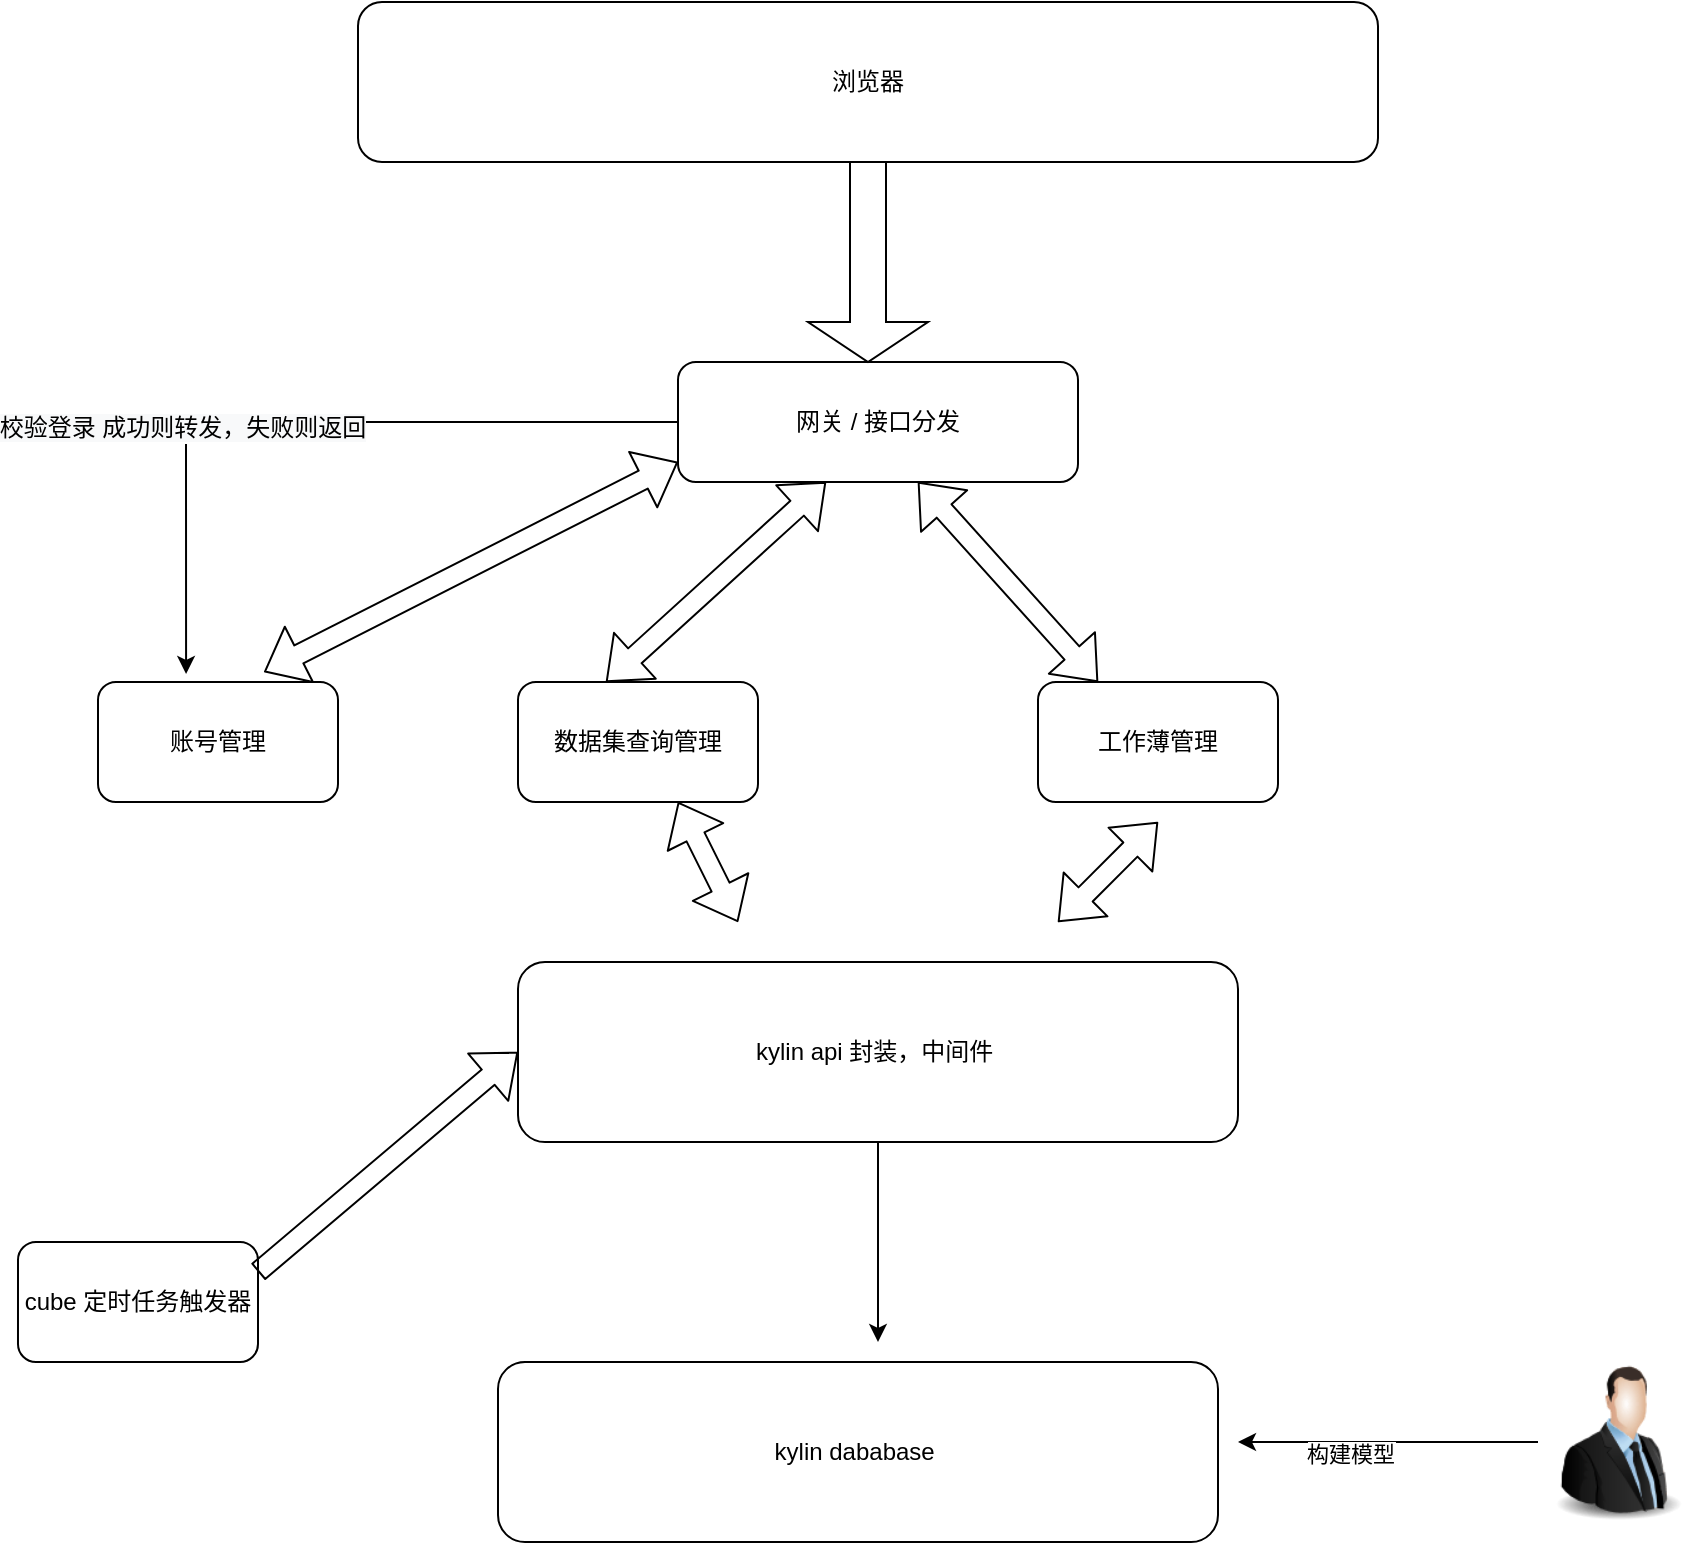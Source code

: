 <mxfile version="13.7.5" type="github">
  <diagram id="7htymyYnjj1iP1DrK9z5" name="Page-1">
    <mxGraphModel dx="1504" dy="813" grid="1" gridSize="10" guides="1" tooltips="1" connect="1" arrows="1" fold="1" page="1" pageScale="1" pageWidth="827" pageHeight="1169" math="0" shadow="0">
      <root>
        <mxCell id="0" />
        <mxCell id="1" parent="0" />
        <mxCell id="Fr4Q-PNHz20rVL-bXEv0-1" value="浏览器" style="rounded=1;whiteSpace=wrap;html=1;" parent="1" vertex="1">
          <mxGeometry x="180" y="60" width="510" height="80" as="geometry" />
        </mxCell>
        <mxCell id="ScTePoHlh0UVUIUKTLRO-4" style="edgeStyle=orthogonalEdgeStyle;rounded=0;orthogonalLoop=1;jettySize=auto;html=1;entryX=0.367;entryY=-0.067;entryDx=0;entryDy=0;entryPerimeter=0;" edge="1" parent="1" source="Fr4Q-PNHz20rVL-bXEv0-17" target="ScTePoHlh0UVUIUKTLRO-2">
          <mxGeometry relative="1" as="geometry" />
        </mxCell>
        <mxCell id="ScTePoHlh0UVUIUKTLRO-5" value="&lt;span style=&quot;font-size: 12px ; background-color: rgb(248 , 249 , 250)&quot;&gt;校验登录 成功则转发，失败则返回&lt;/span&gt;" style="edgeLabel;html=1;align=center;verticalAlign=middle;resizable=0;points=[];" vertex="1" connectable="0" parent="ScTePoHlh0UVUIUKTLRO-4">
          <mxGeometry x="0.337" y="-2" relative="1" as="geometry">
            <mxPoint as="offset" />
          </mxGeometry>
        </mxCell>
        <mxCell id="Fr4Q-PNHz20rVL-bXEv0-17" value="网关 / 接口分发" style="rounded=1;whiteSpace=wrap;html=1;" parent="1" vertex="1">
          <mxGeometry x="340" y="240" width="200" height="60" as="geometry" />
        </mxCell>
        <mxCell id="Fr4Q-PNHz20rVL-bXEv0-20" value="" style="shape=singleArrow;direction=south;whiteSpace=wrap;html=1;" parent="1" vertex="1">
          <mxGeometry x="405" y="140" width="60" height="100" as="geometry" />
        </mxCell>
        <mxCell id="Fr4Q-PNHz20rVL-bXEv0-26" value="数据集查询管理" style="rounded=1;whiteSpace=wrap;html=1;" parent="1" vertex="1">
          <mxGeometry x="260" y="400" width="120" height="60" as="geometry" />
        </mxCell>
        <mxCell id="Fr4Q-PNHz20rVL-bXEv0-27" value="工作薄管理" style="rounded=1;whiteSpace=wrap;html=1;" parent="1" vertex="1">
          <mxGeometry x="520" y="400" width="120" height="60" as="geometry" />
        </mxCell>
        <mxCell id="Fr4Q-PNHz20rVL-bXEv0-28" value="cube 定时任务触发器" style="rounded=1;whiteSpace=wrap;html=1;" parent="1" vertex="1">
          <mxGeometry x="10" y="680" width="120" height="60" as="geometry" />
        </mxCell>
        <mxCell id="Fr4Q-PNHz20rVL-bXEv0-29" value="" style="shape=flexArrow;endArrow=classic;startArrow=classic;html=1;" parent="1" edge="1">
          <mxGeometry width="50" height="50" relative="1" as="geometry">
            <mxPoint x="304" y="400" as="sourcePoint" />
            <mxPoint x="414" y="300" as="targetPoint" />
          </mxGeometry>
        </mxCell>
        <mxCell id="Fr4Q-PNHz20rVL-bXEv0-30" value="" style="shape=flexArrow;endArrow=classic;startArrow=classic;html=1;" parent="1" edge="1">
          <mxGeometry width="50" height="50" relative="1" as="geometry">
            <mxPoint x="460" y="300" as="sourcePoint" />
            <mxPoint x="550" y="400" as="targetPoint" />
          </mxGeometry>
        </mxCell>
        <mxCell id="Fr4Q-PNHz20rVL-bXEv0-32" value="" style="shape=flexArrow;endArrow=classic;html=1;" parent="1" edge="1">
          <mxGeometry width="50" height="50" relative="1" as="geometry">
            <mxPoint x="130" y="695" as="sourcePoint" />
            <mxPoint x="260" y="585" as="targetPoint" />
          </mxGeometry>
        </mxCell>
        <mxCell id="Fr4Q-PNHz20rVL-bXEv0-33" value="kylin dababase&amp;nbsp;" style="rounded=1;whiteSpace=wrap;html=1;" parent="1" vertex="1">
          <mxGeometry x="250" y="740" width="360" height="90" as="geometry" />
        </mxCell>
        <mxCell id="Fr4Q-PNHz20rVL-bXEv0-34" value="" style="shape=flexArrow;endArrow=classic;startArrow=classic;html=1;entryX=0.667;entryY=1;entryDx=0;entryDy=0;entryPerimeter=0;" parent="1" target="Fr4Q-PNHz20rVL-bXEv0-26" edge="1">
          <mxGeometry width="50" height="50" relative="1" as="geometry">
            <mxPoint x="370" y="520" as="sourcePoint" />
            <mxPoint x="360" y="470" as="targetPoint" />
          </mxGeometry>
        </mxCell>
        <mxCell id="Fr4Q-PNHz20rVL-bXEv0-35" value="" style="shape=flexArrow;endArrow=classic;startArrow=classic;html=1;" parent="1" edge="1">
          <mxGeometry width="50" height="50" relative="1" as="geometry">
            <mxPoint x="530" y="520" as="sourcePoint" />
            <mxPoint x="580" y="470" as="targetPoint" />
          </mxGeometry>
        </mxCell>
        <mxCell id="ScTePoHlh0UVUIUKTLRO-2" value="账号管理" style="rounded=1;whiteSpace=wrap;html=1;" vertex="1" parent="1">
          <mxGeometry x="50" y="400" width="120" height="60" as="geometry" />
        </mxCell>
        <mxCell id="ScTePoHlh0UVUIUKTLRO-3" value="" style="shape=flexArrow;endArrow=classic;startArrow=classic;html=1;exitX=0.692;exitY=-0.083;exitDx=0;exitDy=0;exitPerimeter=0;" edge="1" parent="1" source="ScTePoHlh0UVUIUKTLRO-2">
          <mxGeometry width="50" height="50" relative="1" as="geometry">
            <mxPoint x="230" y="390" as="sourcePoint" />
            <mxPoint x="340" y="290" as="targetPoint" />
          </mxGeometry>
        </mxCell>
        <mxCell id="ScTePoHlh0UVUIUKTLRO-7" style="edgeStyle=orthogonalEdgeStyle;rounded=0;orthogonalLoop=1;jettySize=auto;html=1;" edge="1" parent="1" source="ScTePoHlh0UVUIUKTLRO-6">
          <mxGeometry relative="1" as="geometry">
            <mxPoint x="440" y="730" as="targetPoint" />
          </mxGeometry>
        </mxCell>
        <mxCell id="ScTePoHlh0UVUIUKTLRO-6" value="kylin api 封装，中间件&amp;nbsp;" style="rounded=1;whiteSpace=wrap;html=1;" vertex="1" parent="1">
          <mxGeometry x="260" y="540" width="360" height="90" as="geometry" />
        </mxCell>
        <mxCell id="ScTePoHlh0UVUIUKTLRO-10" style="edgeStyle=orthogonalEdgeStyle;rounded=0;orthogonalLoop=1;jettySize=auto;html=1;" edge="1" parent="1" source="ScTePoHlh0UVUIUKTLRO-9">
          <mxGeometry relative="1" as="geometry">
            <mxPoint x="620" y="780" as="targetPoint" />
          </mxGeometry>
        </mxCell>
        <mxCell id="ScTePoHlh0UVUIUKTLRO-11" value="构建模型" style="edgeLabel;html=1;align=center;verticalAlign=middle;resizable=0;points=[];" vertex="1" connectable="0" parent="ScTePoHlh0UVUIUKTLRO-10">
          <mxGeometry x="0.253" y="5" relative="1" as="geometry">
            <mxPoint as="offset" />
          </mxGeometry>
        </mxCell>
        <mxCell id="ScTePoHlh0UVUIUKTLRO-9" value="" style="image;html=1;image=img/lib/clip_art/people/Suit_Man_128x128.png" vertex="1" parent="1">
          <mxGeometry x="770" y="740" width="80" height="80" as="geometry" />
        </mxCell>
      </root>
    </mxGraphModel>
  </diagram>
</mxfile>
